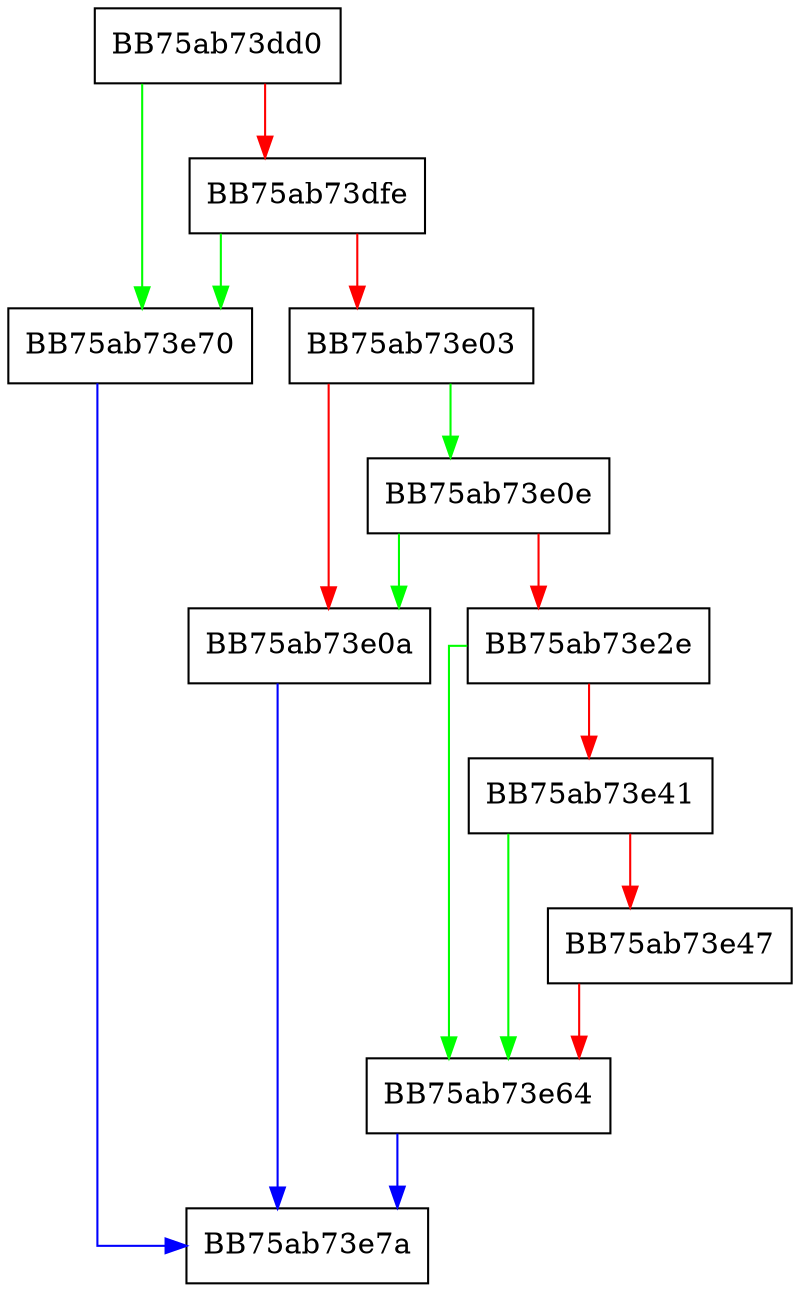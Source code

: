 digraph pfnDenyExecution {
  node [shape="box"];
  graph [splines=ortho];
  BB75ab73dd0 -> BB75ab73e70 [color="green"];
  BB75ab73dd0 -> BB75ab73dfe [color="red"];
  BB75ab73dfe -> BB75ab73e70 [color="green"];
  BB75ab73dfe -> BB75ab73e03 [color="red"];
  BB75ab73e03 -> BB75ab73e0e [color="green"];
  BB75ab73e03 -> BB75ab73e0a [color="red"];
  BB75ab73e0a -> BB75ab73e7a [color="blue"];
  BB75ab73e0e -> BB75ab73e0a [color="green"];
  BB75ab73e0e -> BB75ab73e2e [color="red"];
  BB75ab73e2e -> BB75ab73e64 [color="green"];
  BB75ab73e2e -> BB75ab73e41 [color="red"];
  BB75ab73e41 -> BB75ab73e64 [color="green"];
  BB75ab73e41 -> BB75ab73e47 [color="red"];
  BB75ab73e47 -> BB75ab73e64 [color="red"];
  BB75ab73e64 -> BB75ab73e7a [color="blue"];
  BB75ab73e70 -> BB75ab73e7a [color="blue"];
}